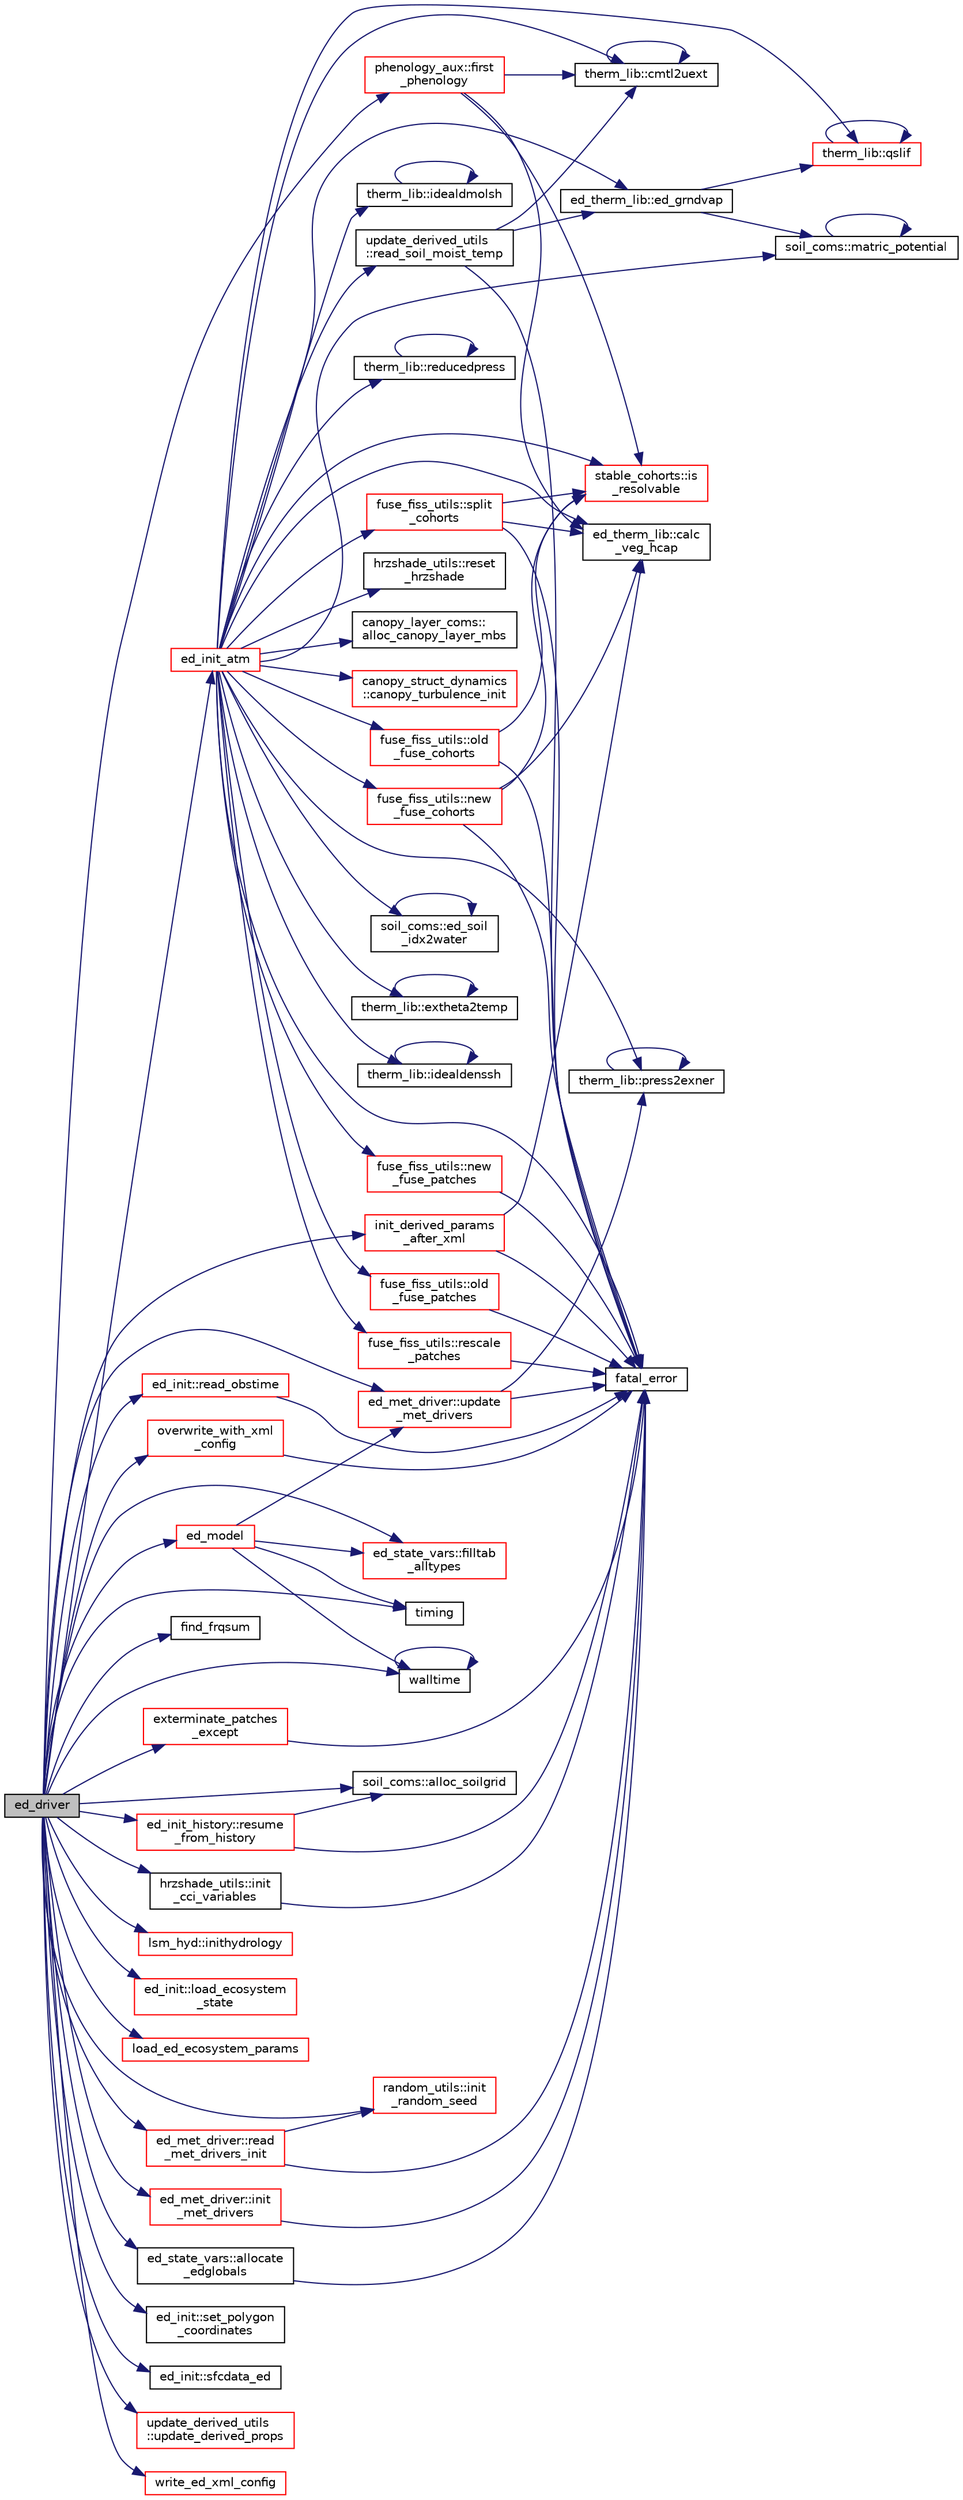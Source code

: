 digraph "ed_driver"
{
 // LATEX_PDF_SIZE
  edge [fontname="Helvetica",fontsize="10",labelfontname="Helvetica",labelfontsize="10"];
  node [fontname="Helvetica",fontsize="10",shape=record];
  rankdir="LR";
  Node1 [label="ed_driver",height=0.2,width=0.4,color="black", fillcolor="grey75", style="filled", fontcolor="black",tooltip=" "];
  Node1 -> Node2 [color="midnightblue",fontsize="10",style="solid",fontname="Helvetica"];
  Node2 [label="soil_coms::alloc_soilgrid",height=0.2,width=0.4,color="black", fillcolor="white", style="filled",URL="$namespacesoil__coms.html#ad616d97c9e0bec81cd93be86cd178216",tooltip=" "];
  Node1 -> Node3 [color="midnightblue",fontsize="10",style="solid",fontname="Helvetica"];
  Node3 [label="ed_state_vars::allocate\l_edglobals",height=0.2,width=0.4,color="black", fillcolor="white", style="filled",URL="$namespaceed__state__vars.html#a01c02fd632892eb11eaac0daacc106d2",tooltip="Allocates the global dimensions (outside the structure)."];
  Node3 -> Node4 [color="midnightblue",fontsize="10",style="solid",fontname="Helvetica"];
  Node4 [label="fatal_error",height=0.2,width=0.4,color="black", fillcolor="white", style="filled",URL="$fatal__error_8_f90.html#a2a2bff228716ab48a81c795b348d1665",tooltip=" "];
  Node1 -> Node5 [color="midnightblue",fontsize="10",style="solid",fontname="Helvetica"];
  Node5 [label="ed_init_atm",height=0.2,width=0.4,color="red", fillcolor="white", style="filled",URL="$ed__init__atm_8_f90.html#a67ae59514caf7fea8936bca72628f5ca",tooltip=" "];
  Node5 -> Node6 [color="midnightblue",fontsize="10",style="solid",fontname="Helvetica"];
  Node6 [label="canopy_layer_coms::\lalloc_canopy_layer_mbs",height=0.2,width=0.4,color="black", fillcolor="white", style="filled",URL="$namespacecanopy__layer__coms.html#ae9d291b6afeedf9357cb7a2b6fa55c89",tooltip=" "];
  Node5 -> Node7 [color="midnightblue",fontsize="10",style="solid",fontname="Helvetica"];
  Node7 [label="ed_therm_lib::calc\l_veg_hcap",height=0.2,width=0.4,color="black", fillcolor="white", style="filled",URL="$namespaceed__therm__lib.html#a62aa3e655f926d54d065649263acbc8c",tooltip=" "];
  Node5 -> Node8 [color="midnightblue",fontsize="10",style="solid",fontname="Helvetica"];
  Node8 [label="canopy_struct_dynamics\l::canopy_turbulence_init",height=0.2,width=0.4,color="red", fillcolor="white", style="filled",URL="$namespacecanopy__struct__dynamics.html#aaa7edb8b49349950f012f33bf1d0ad25",tooltip=" "];
  Node5 -> Node12 [color="midnightblue",fontsize="10",style="solid",fontname="Helvetica"];
  Node12 [label="therm_lib::cmtl2uext",height=0.2,width=0.4,color="black", fillcolor="white", style="filled",URL="$namespacetherm__lib.html#a2db60e1f300fadcd09ef451059aa571b",tooltip=" "];
  Node12 -> Node12 [color="midnightblue",fontsize="10",style="solid",fontname="Helvetica"];
  Node5 -> Node13 [color="midnightblue",fontsize="10",style="solid",fontname="Helvetica"];
  Node13 [label="ed_therm_lib::ed_grndvap",height=0.2,width=0.4,color="black", fillcolor="white", style="filled",URL="$namespaceed__therm__lib.html#aa6561183a4fc06ca1c9430914a5b6032",tooltip=" "];
  Node13 -> Node14 [color="midnightblue",fontsize="10",style="solid",fontname="Helvetica"];
  Node14 [label="soil_coms::matric_potential",height=0.2,width=0.4,color="black", fillcolor="white", style="filled",URL="$namespacesoil__coms.html#a73e12fe029c8b3eb5afe2c2c000efc19",tooltip=" "];
  Node14 -> Node14 [color="midnightblue",fontsize="10",style="solid",fontname="Helvetica"];
  Node13 -> Node15 [color="midnightblue",fontsize="10",style="solid",fontname="Helvetica"];
  Node15 [label="therm_lib::qslif",height=0.2,width=0.4,color="red", fillcolor="white", style="filled",URL="$namespacetherm__lib.html#a44ab3a68e6060bf4afbfc504e3a8c633",tooltip=" "];
  Node15 -> Node15 [color="midnightblue",fontsize="10",style="solid",fontname="Helvetica"];
  Node5 -> Node18 [color="midnightblue",fontsize="10",style="solid",fontname="Helvetica"];
  Node18 [label="soil_coms::ed_soil\l_idx2water",height=0.2,width=0.4,color="black", fillcolor="white", style="filled",URL="$namespacesoil__coms.html#af338b81aceade9a67dff90cf850e5cc6",tooltip=" "];
  Node18 -> Node18 [color="midnightblue",fontsize="10",style="solid",fontname="Helvetica"];
  Node5 -> Node19 [color="midnightblue",fontsize="10",style="solid",fontname="Helvetica"];
  Node19 [label="therm_lib::extheta2temp",height=0.2,width=0.4,color="black", fillcolor="white", style="filled",URL="$namespacetherm__lib.html#a04fbafe4252bacbd01867388f45d8104",tooltip=" "];
  Node19 -> Node19 [color="midnightblue",fontsize="10",style="solid",fontname="Helvetica"];
  Node5 -> Node4 [color="midnightblue",fontsize="10",style="solid",fontname="Helvetica"];
  Node5 -> Node20 [color="midnightblue",fontsize="10",style="solid",fontname="Helvetica"];
  Node20 [label="therm_lib::idealdenssh",height=0.2,width=0.4,color="black", fillcolor="white", style="filled",URL="$namespacetherm__lib.html#a60b714e3ae5457604df59afaf6904acd",tooltip=" "];
  Node20 -> Node20 [color="midnightblue",fontsize="10",style="solid",fontname="Helvetica"];
  Node5 -> Node21 [color="midnightblue",fontsize="10",style="solid",fontname="Helvetica"];
  Node21 [label="therm_lib::idealdmolsh",height=0.2,width=0.4,color="black", fillcolor="white", style="filled",URL="$namespacetherm__lib.html#a8605baa2da9252a7a0ffa8f9a458fd0b",tooltip=" "];
  Node21 -> Node21 [color="midnightblue",fontsize="10",style="solid",fontname="Helvetica"];
  Node5 -> Node22 [color="midnightblue",fontsize="10",style="solid",fontname="Helvetica"];
  Node22 [label="stable_cohorts::is\l_resolvable",height=0.2,width=0.4,color="red", fillcolor="white", style="filled",URL="$namespacestable__cohorts.html#a00b7ade90014855bc382264976df8d53",tooltip=" "];
  Node5 -> Node14 [color="midnightblue",fontsize="10",style="solid",fontname="Helvetica"];
  Node5 -> Node33 [color="midnightblue",fontsize="10",style="solid",fontname="Helvetica"];
  Node33 [label="fuse_fiss_utils::new\l_fuse_cohorts",height=0.2,width=0.4,color="red", fillcolor="white", style="filled",URL="$namespacefuse__fiss__utils.html#a58e649bf27d8b87ff164e16ba0c3bccb",tooltip="This subroutine will perform cohort fusion based on various similarity criteria to determine whether ..."];
  Node33 -> Node7 [color="midnightblue",fontsize="10",style="solid",fontname="Helvetica"];
  Node33 -> Node4 [color="midnightblue",fontsize="10",style="solid",fontname="Helvetica"];
  Node33 -> Node22 [color="midnightblue",fontsize="10",style="solid",fontname="Helvetica"];
  Node5 -> Node59 [color="midnightblue",fontsize="10",style="solid",fontname="Helvetica"];
  Node59 [label="fuse_fiss_utils::new\l_fuse_patches",height=0.2,width=0.4,color="red", fillcolor="white", style="filled",URL="$namespacefuse__fiss__utils.html#ab15ffcdcb79ee2bcb69f5a9954ca14ea",tooltip=" "];
  Node59 -> Node4 [color="midnightblue",fontsize="10",style="solid",fontname="Helvetica"];
  Node5 -> Node81 [color="midnightblue",fontsize="10",style="solid",fontname="Helvetica"];
  Node81 [label="fuse_fiss_utils::old\l_fuse_cohorts",height=0.2,width=0.4,color="red", fillcolor="white", style="filled",URL="$namespacefuse__fiss__utils.html#a331f78834118341c99058f69325c95fc",tooltip=" "];
  Node81 -> Node4 [color="midnightblue",fontsize="10",style="solid",fontname="Helvetica"];
  Node81 -> Node22 [color="midnightblue",fontsize="10",style="solid",fontname="Helvetica"];
  Node5 -> Node100 [color="midnightblue",fontsize="10",style="solid",fontname="Helvetica"];
  Node100 [label="fuse_fiss_utils::old\l_fuse_patches",height=0.2,width=0.4,color="red", fillcolor="white", style="filled",URL="$namespacefuse__fiss__utils.html#a6776a45b5a81e01186fbac86854c6741",tooltip="This subroutine will perform patch fusion based on some similarity criteria to determine whether they..."];
  Node100 -> Node4 [color="midnightblue",fontsize="10",style="solid",fontname="Helvetica"];
  Node5 -> Node83 [color="midnightblue",fontsize="10",style="solid",fontname="Helvetica"];
  Node83 [label="therm_lib::press2exner",height=0.2,width=0.4,color="black", fillcolor="white", style="filled",URL="$namespacetherm__lib.html#a4e2091a1a5d89a568a252369122ecb39",tooltip=" "];
  Node83 -> Node83 [color="midnightblue",fontsize="10",style="solid",fontname="Helvetica"];
  Node5 -> Node15 [color="midnightblue",fontsize="10",style="solid",fontname="Helvetica"];
  Node5 -> Node101 [color="midnightblue",fontsize="10",style="solid",fontname="Helvetica"];
  Node101 [label="update_derived_utils\l::read_soil_moist_temp",height=0.2,width=0.4,color="black", fillcolor="white", style="filled",URL="$namespaceupdate__derived__utils.html#af0e429c2c43476e3000f101754020ab7",tooltip=" "];
  Node101 -> Node12 [color="midnightblue",fontsize="10",style="solid",fontname="Helvetica"];
  Node101 -> Node13 [color="midnightblue",fontsize="10",style="solid",fontname="Helvetica"];
  Node101 -> Node4 [color="midnightblue",fontsize="10",style="solid",fontname="Helvetica"];
  Node5 -> Node87 [color="midnightblue",fontsize="10",style="solid",fontname="Helvetica"];
  Node87 [label="therm_lib::reducedpress",height=0.2,width=0.4,color="black", fillcolor="white", style="filled",URL="$namespacetherm__lib.html#ad37c9d26367d1a2678cd1875d21f05fd",tooltip=" "];
  Node87 -> Node87 [color="midnightblue",fontsize="10",style="solid",fontname="Helvetica"];
  Node5 -> Node102 [color="midnightblue",fontsize="10",style="solid",fontname="Helvetica"];
  Node102 [label="fuse_fiss_utils::rescale\l_patches",height=0.2,width=0.4,color="red", fillcolor="white", style="filled",URL="$namespacefuse__fiss__utils.html#ab3b0eeed8a63cc2f4b866ac243e25ec6",tooltip="This subroutine will rescale the area of the patches. This is almost the same as the terminate_patche..."];
  Node102 -> Node4 [color="midnightblue",fontsize="10",style="solid",fontname="Helvetica"];
  Node5 -> Node103 [color="midnightblue",fontsize="10",style="solid",fontname="Helvetica"];
  Node103 [label="hrzshade_utils::reset\l_hrzshade",height=0.2,width=0.4,color="black", fillcolor="white", style="filled",URL="$namespacehrzshade__utils.html#a7d16c90056254171f29af00a4bc16dde",tooltip=" "];
  Node5 -> Node84 [color="midnightblue",fontsize="10",style="solid",fontname="Helvetica"];
  Node84 [label="fuse_fiss_utils::split\l_cohorts",height=0.2,width=0.4,color="red", fillcolor="white", style="filled",URL="$namespacefuse__fiss__utils.html#acca6c05e04827c45b18ddb564c537de9",tooltip="This subroutine will split two cohorts if its LAI has become too large."];
  Node84 -> Node7 [color="midnightblue",fontsize="10",style="solid",fontname="Helvetica"];
  Node84 -> Node4 [color="midnightblue",fontsize="10",style="solid",fontname="Helvetica"];
  Node84 -> Node22 [color="midnightblue",fontsize="10",style="solid",fontname="Helvetica"];
  Node1 -> Node121 [color="midnightblue",fontsize="10",style="solid",fontname="Helvetica"];
  Node121 [label="ed_model",height=0.2,width=0.4,color="red", fillcolor="white", style="filled",URL="$ed__model_8_f90.html#a9804b9ca3fcb1b4e17171d786d50c32c",tooltip="Begins, updates, and outputs results from ecosystem simulation."];
  Node121 -> Node156 [color="midnightblue",fontsize="10",style="solid",fontname="Helvetica"];
  Node156 [label="ed_state_vars::filltab\l_alltypes",height=0.2,width=0.4,color="red", fillcolor="white", style="filled",URL="$namespaceed__state__vars.html#afdc01451213108f52d4c3ac14a804f74",tooltip="This subroutine is the main driver for filling the variable table (var_table) of ED variables."];
  Node121 -> Node418 [color="midnightblue",fontsize="10",style="solid",fontname="Helvetica"];
  Node418 [label="timing",height=0.2,width=0.4,color="black", fillcolor="white", style="filled",URL="$rsys_8_f90.html#a41ecaae8b0c09305c1db8113d3ab07b7",tooltip=" "];
  Node121 -> Node420 [color="midnightblue",fontsize="10",style="solid",fontname="Helvetica"];
  Node420 [label="ed_met_driver::update\l_met_drivers",height=0.2,width=0.4,color="red", fillcolor="white", style="filled",URL="$namespaceed__met__driver.html#a5f35a6891b5eb05b93fef63398446519",tooltip=" "];
  Node420 -> Node4 [color="midnightblue",fontsize="10",style="solid",fontname="Helvetica"];
  Node420 -> Node83 [color="midnightblue",fontsize="10",style="solid",fontname="Helvetica"];
  Node121 -> Node380 [color="midnightblue",fontsize="10",style="solid",fontname="Helvetica"];
  Node380 [label="walltime",height=0.2,width=0.4,color="black", fillcolor="white", style="filled",URL="$utils__f_8f90.html#ad3ffdbdf7c50b9d7de84489e2e30eec5",tooltip=" "];
  Node380 -> Node380 [color="midnightblue",fontsize="10",style="solid",fontname="Helvetica"];
  Node1 -> Node557 [color="midnightblue",fontsize="10",style="solid",fontname="Helvetica"];
  Node557 [label="exterminate_patches\l_except",height=0.2,width=0.4,color="red", fillcolor="white", style="filled",URL="$ed__driver_8_f90.html#acbe29092ab1909380268a871fae36f22",tooltip=" "];
  Node557 -> Node4 [color="midnightblue",fontsize="10",style="solid",fontname="Helvetica"];
  Node1 -> Node156 [color="midnightblue",fontsize="10",style="solid",fontname="Helvetica"];
  Node1 -> Node558 [color="midnightblue",fontsize="10",style="solid",fontname="Helvetica"];
  Node558 [label="find_frqsum",height=0.2,width=0.4,color="black", fillcolor="white", style="filled",URL="$ed__driver_8_f90.html#aaf39453993593490eb170bc040726ee2",tooltip=" "];
  Node1 -> Node559 [color="midnightblue",fontsize="10",style="solid",fontname="Helvetica"];
  Node559 [label="phenology_aux::first\l_phenology",height=0.2,width=0.4,color="red", fillcolor="white", style="filled",URL="$namespacephenology__aux.html#ac9c11ddf83cd16439262bc9c7c72bf2e",tooltip=" "];
  Node559 -> Node7 [color="midnightblue",fontsize="10",style="solid",fontname="Helvetica"];
  Node559 -> Node12 [color="midnightblue",fontsize="10",style="solid",fontname="Helvetica"];
  Node559 -> Node22 [color="midnightblue",fontsize="10",style="solid",fontname="Helvetica"];
  Node1 -> Node560 [color="midnightblue",fontsize="10",style="solid",fontname="Helvetica"];
  Node560 [label="hrzshade_utils::init\l_cci_variables",height=0.2,width=0.4,color="black", fillcolor="white", style="filled",URL="$namespacehrzshade__utils.html#a8bcb72a04a5c681670349853b9093a22",tooltip=" "];
  Node560 -> Node4 [color="midnightblue",fontsize="10",style="solid",fontname="Helvetica"];
  Node1 -> Node561 [color="midnightblue",fontsize="10",style="solid",fontname="Helvetica"];
  Node561 [label="init_derived_params\l_after_xml",height=0.2,width=0.4,color="red", fillcolor="white", style="filled",URL="$ed__params_8f90.html#a5fa763d7d9e8ea710e1c25cc42ccd12a",tooltip=" "];
  Node561 -> Node7 [color="midnightblue",fontsize="10",style="solid",fontname="Helvetica"];
  Node561 -> Node4 [color="midnightblue",fontsize="10",style="solid",fontname="Helvetica"];
  Node1 -> Node562 [color="midnightblue",fontsize="10",style="solid",fontname="Helvetica"];
  Node562 [label="ed_met_driver::init\l_met_drivers",height=0.2,width=0.4,color="red", fillcolor="white", style="filled",URL="$namespaceed__met__driver.html#a7804f50ae19e84e6e8e63f84bbe9606f",tooltip=" "];
  Node562 -> Node4 [color="midnightblue",fontsize="10",style="solid",fontname="Helvetica"];
  Node1 -> Node564 [color="midnightblue",fontsize="10",style="solid",fontname="Helvetica"];
  Node564 [label="random_utils::init\l_random_seed",height=0.2,width=0.4,color="red", fillcolor="white", style="filled",URL="$namespacerandom__utils.html#ae17be79dc864c9dfe90b5dbf0fa9a227",tooltip=" "];
  Node1 -> Node566 [color="midnightblue",fontsize="10",style="solid",fontname="Helvetica"];
  Node566 [label="lsm_hyd::inithydrology",height=0.2,width=0.4,color="red", fillcolor="white", style="filled",URL="$namespacelsm__hyd.html#aa5e097e41aff3b616233f92a8c918375",tooltip=" "];
  Node1 -> Node568 [color="midnightblue",fontsize="10",style="solid",fontname="Helvetica"];
  Node568 [label="ed_init::load_ecosystem\l_state",height=0.2,width=0.4,color="red", fillcolor="white", style="filled",URL="$namespaceed__init.html#a8181c9f2a37fc0800a7579090f3b3ed0",tooltip=" "];
  Node1 -> Node601 [color="midnightblue",fontsize="10",style="solid",fontname="Helvetica"];
  Node601 [label="load_ed_ecosystem_params",height=0.2,width=0.4,color="red", fillcolor="white", style="filled",URL="$ed__params_8f90.html#af74bdb1b6959fc9b59288f80e8832f14",tooltip=" "];
  Node1 -> Node631 [color="midnightblue",fontsize="10",style="solid",fontname="Helvetica"];
  Node631 [label="overwrite_with_xml\l_config",height=0.2,width=0.4,color="red", fillcolor="white", style="filled",URL="$ed__params_8f90.html#a2c0c887700d85a5be6fbd26b071c8da6",tooltip=" "];
  Node631 -> Node4 [color="midnightblue",fontsize="10",style="solid",fontname="Helvetica"];
  Node1 -> Node640 [color="midnightblue",fontsize="10",style="solid",fontname="Helvetica"];
  Node640 [label="ed_met_driver::read\l_met_drivers_init",height=0.2,width=0.4,color="red", fillcolor="white", style="filled",URL="$namespaceed__met__driver.html#a74d852fbf8bace115f878f9eab8eff9f",tooltip=" "];
  Node640 -> Node4 [color="midnightblue",fontsize="10",style="solid",fontname="Helvetica"];
  Node640 -> Node564 [color="midnightblue",fontsize="10",style="solid",fontname="Helvetica"];
  Node1 -> Node641 [color="midnightblue",fontsize="10",style="solid",fontname="Helvetica"];
  Node641 [label="ed_init::read_obstime",height=0.2,width=0.4,color="red", fillcolor="white", style="filled",URL="$namespaceed__init.html#a59b3b93d76bdf9a0f4f12313f859746d",tooltip="Read and store observational time from file provided from ED2IN."];
  Node641 -> Node4 [color="midnightblue",fontsize="10",style="solid",fontname="Helvetica"];
  Node1 -> Node642 [color="midnightblue",fontsize="10",style="solid",fontname="Helvetica"];
  Node642 [label="ed_init_history::resume\l_from_history",height=0.2,width=0.4,color="red", fillcolor="white", style="filled",URL="$namespaceed__init__history.html#a8369fa1f9ca2551e5c4e3ae6bb032dbc",tooltip=" "];
  Node642 -> Node2 [color="midnightblue",fontsize="10",style="solid",fontname="Helvetica"];
  Node642 -> Node4 [color="midnightblue",fontsize="10",style="solid",fontname="Helvetica"];
  Node1 -> Node656 [color="midnightblue",fontsize="10",style="solid",fontname="Helvetica"];
  Node656 [label="ed_init::set_polygon\l_coordinates",height=0.2,width=0.4,color="black", fillcolor="white", style="filled",URL="$namespaceed__init.html#a046223d9d38a94efd70b831f41c535d8",tooltip=" "];
  Node1 -> Node657 [color="midnightblue",fontsize="10",style="solid",fontname="Helvetica"];
  Node657 [label="ed_init::sfcdata_ed",height=0.2,width=0.4,color="black", fillcolor="white", style="filled",URL="$namespaceed__init.html#a64dde45798215030fadf8e798b772448",tooltip=" "];
  Node1 -> Node418 [color="midnightblue",fontsize="10",style="solid",fontname="Helvetica"];
  Node1 -> Node658 [color="midnightblue",fontsize="10",style="solid",fontname="Helvetica"];
  Node658 [label="update_derived_utils\l::update_derived_props",height=0.2,width=0.4,color="red", fillcolor="white", style="filled",URL="$namespaceupdate__derived__utils.html#a9c137b13918c0b6d1bfa3ac395433070",tooltip=" "];
  Node1 -> Node420 [color="midnightblue",fontsize="10",style="solid",fontname="Helvetica"];
  Node1 -> Node380 [color="midnightblue",fontsize="10",style="solid",fontname="Helvetica"];
  Node1 -> Node659 [color="midnightblue",fontsize="10",style="solid",fontname="Helvetica"];
  Node659 [label="write_ed_xml_config",height=0.2,width=0.4,color="red", fillcolor="white", style="filled",URL="$ed__xml__config_8f90.html#adac334da78b1efa5c92f7caf53e2d855",tooltip=" "];
}
